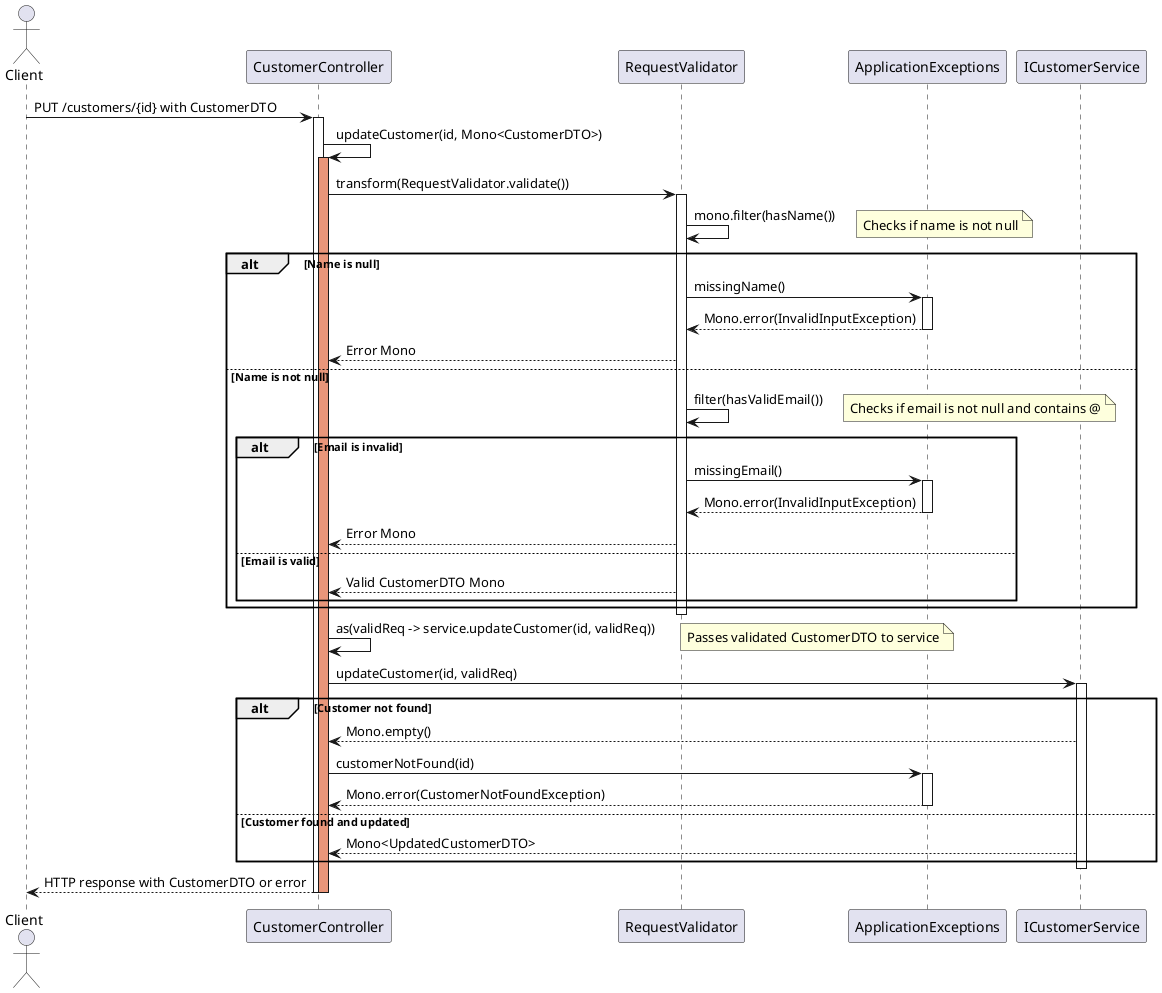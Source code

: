 @startuml Update Customer Validation Flow

actor Client
participant "CustomerController" as Controller
participant "RequestValidator" as Validator
participant "ApplicationExceptions" as Exceptions
participant "ICustomerService" as Service

Client -> Controller: PUT /customers/{id} with CustomerDTO
activate Controller

Controller -> Controller: updateCustomer(id, Mono<CustomerDTO>)
activate Controller #DarkSalmon

Controller -> Validator: transform(RequestValidator.validate())
activate Validator

Validator -> Validator: mono.filter(hasName())
note right: Checks if name is not null

alt Name is null
    Validator -> Exceptions: missingName()
    activate Exceptions
    Exceptions --> Validator: Mono.error(InvalidInputException)
    deactivate Exceptions
    Validator --> Controller: Error Mono
else Name is not null
    Validator -> Validator: filter(hasValidEmail())
    note right: Checks if email is not null and contains @
    
    alt Email is invalid
        Validator -> Exceptions: missingEmail()
        activate Exceptions
        Exceptions --> Validator: Mono.error(InvalidInputException)
        deactivate Exceptions
        Validator --> Controller: Error Mono
    else Email is valid
        Validator --> Controller: Valid CustomerDTO Mono
    end
end

deactivate Validator

Controller -> Controller: as(validReq -> service.updateCustomer(id, validReq))
note right: Passes validated CustomerDTO to service

Controller -> Service: updateCustomer(id, validReq)
activate Service

alt Customer not found
    Service --> Controller: Mono.empty()
    Controller -> Exceptions: customerNotFound(id)
    activate Exceptions
    Exceptions --> Controller: Mono.error(CustomerNotFoundException)
    deactivate Exceptions
else Customer found and updated
    Service --> Controller: Mono<UpdatedCustomerDTO>
end

deactivate Service

Controller --> Client: HTTP response with CustomerDTO or error
deactivate Controller #DarkSalmon
deactivate Controller

@enduml